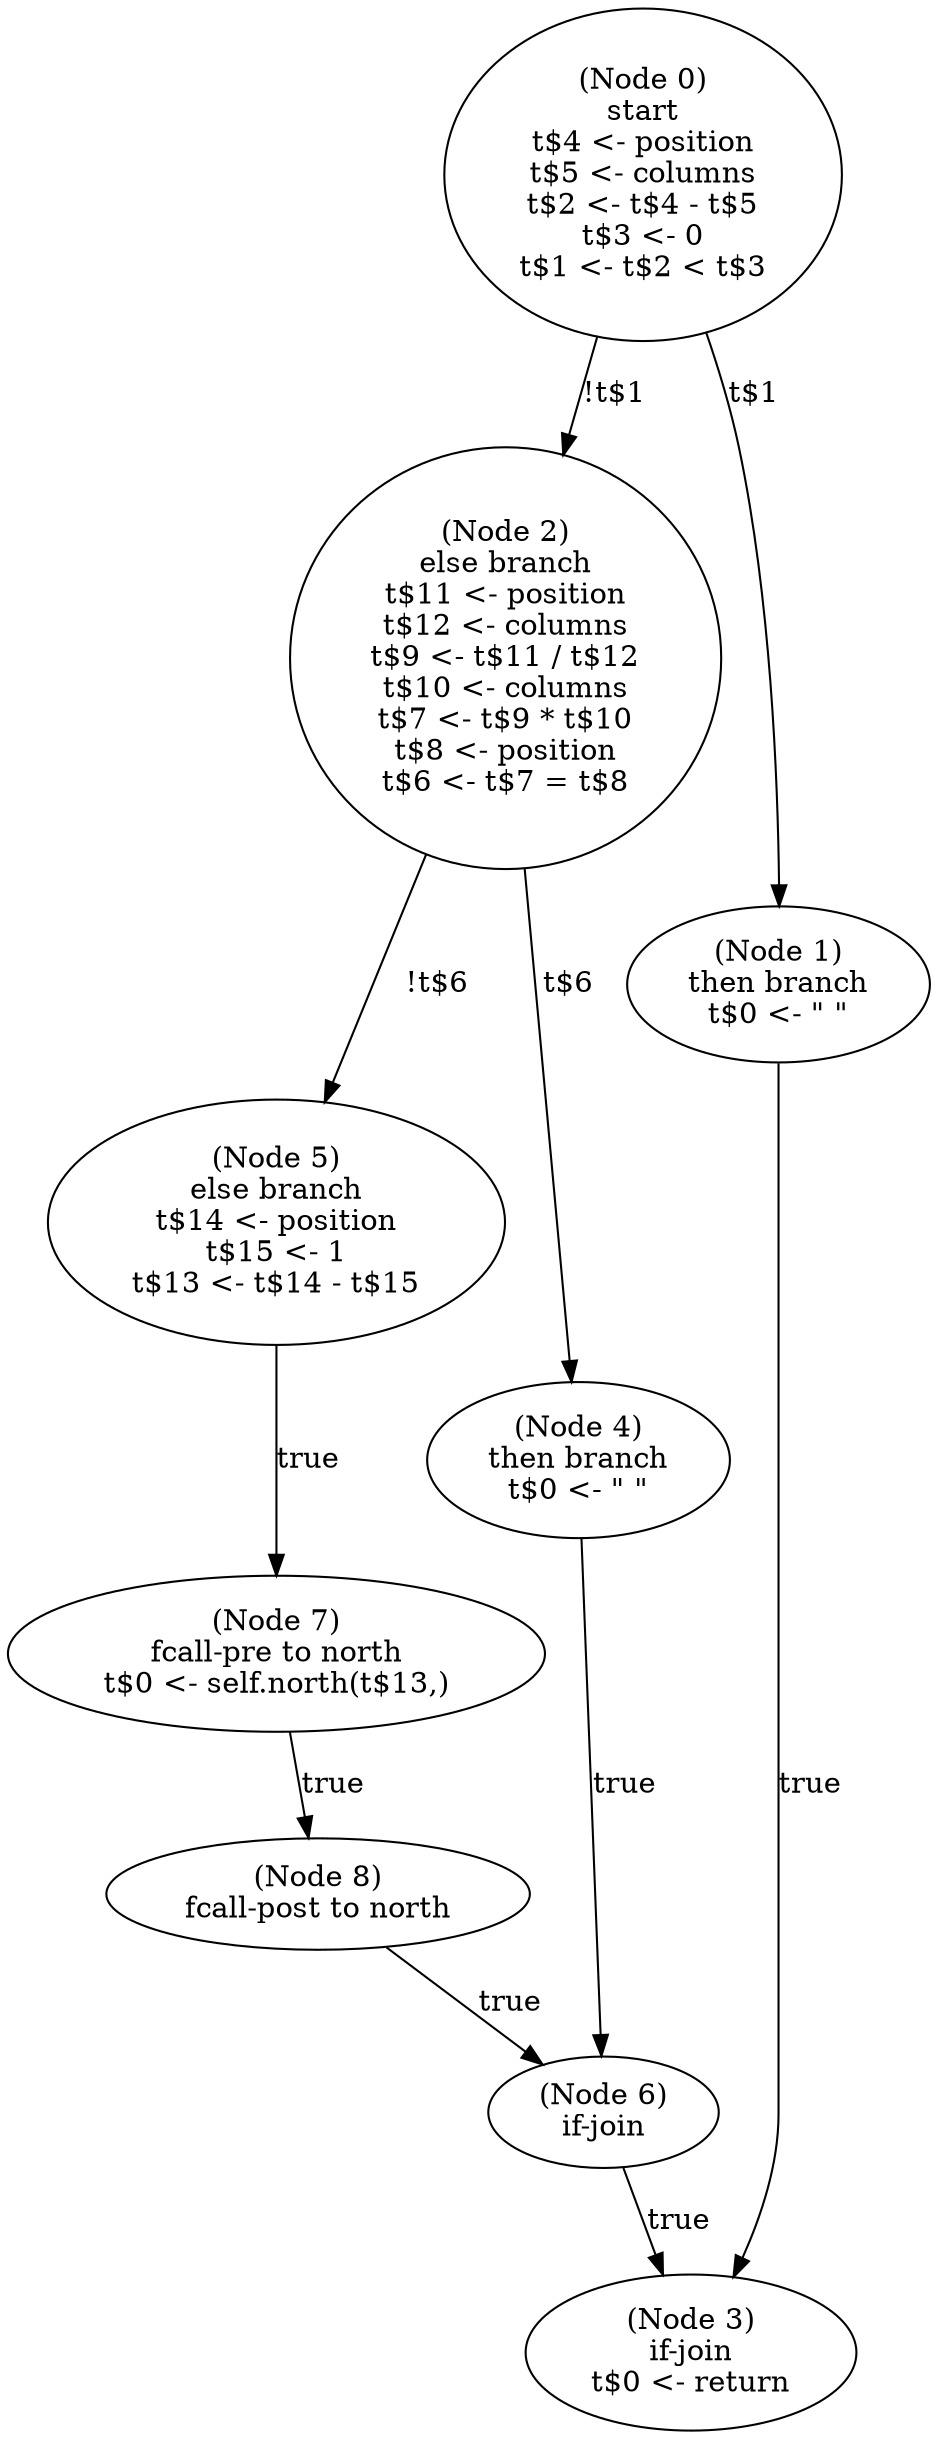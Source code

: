digraph northwest_pre {
  n0 [label="(Node 0)\nstart\nt$4 <- position\nt$5 <- columns\nt$2 <- t$4 - t$5\nt$3 <- 0\nt$1 <- t$2 < t$3\n"];
 n0 -> n2 [label="!t$1"];
 n0 -> n1 [label="t$1"];
  n1 [label="(Node 1)\nthen branch\nt$0 <- \" \"\n"];
 n1 -> n3 [label="true"];
  n2 [label="(Node 2)\nelse branch\nt$11 <- position\nt$12 <- columns\nt$9 <- t$11 / t$12\nt$10 <- columns\nt$7 <- t$9 * t$10\nt$8 <- position\nt$6 <- t$7 = t$8\n"];
 n2 -> n5 [label="!t$6"];
 n2 -> n4 [label="t$6"];
  n3 [label="(Node 3)\nif-join\nt$0 <- return\n"];
  n4 [label="(Node 4)\nthen branch\nt$0 <- \" \"\n"];
 n4 -> n6 [label="true"];
  n5 [label="(Node 5)\nelse branch\nt$14 <- position\nt$15 <- 1\nt$13 <- t$14 - t$15\n"];
 n5 -> n7 [label="true"];
  n6 [label="(Node 6)\nif-join\n"];
 n6 -> n3 [label="true"];
  n7 [label="(Node 7)\nfcall-pre to north\nt$0 <- self.north(t$13,)\n"];
 n7 -> n8 [label="true"];
  n8 [label="(Node 8)\nfcall-post to north\n"];
 n8 -> n6 [label="true"];
}
